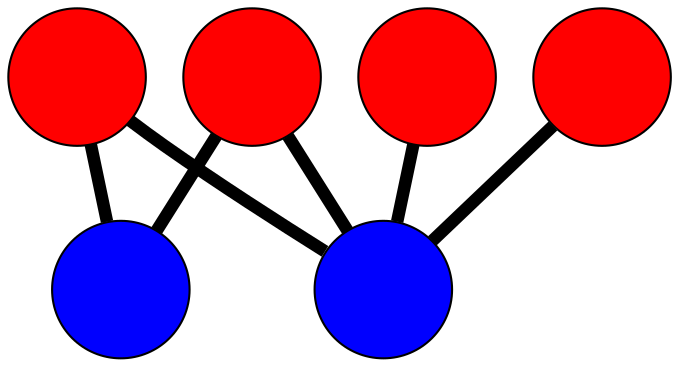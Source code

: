 graph G {
	graph [bb="-97.488,-129.2,125.59,135.87",
		overlap=false,
		sep=0.0,
		splines=true
	];
	node [color=black,
		fixedsize=true,
		fontname="Latin Modern Math",
		fontsize=42,
		height=.92,
		label="\N",
		penwidth=1,
		shape=circle,
		width=.92
	];
	edge [color=black,
		penwidth=6,
		style=bold
	];
	0	 [fillcolor=red,
		height=0.91667,
		label="",
		pos="-64.488,-15.492",
		style=filled,
		width=0.91667];
	4	 [fillcolor=blue,
		height=0.91667,
		label="",
		pos="-49.023,-96.198",
		style=filled,
		width=0.91667];
	0 -- 4	 [pos="-58.198,-48.318 -57.228,-53.38 -56.226,-58.606 -55.257,-63.662"];
	5	 [fillcolor=blue,
		height=0.91667,
		label="",
		pos="11.614,23.515",
		style=filled,
		width=0.91667];
	0 -- 5	 [pos="-34.847,-0.2989 -29.255,2.5676 -23.407,5.5648 -17.821,8.428"];
	1	 [fillcolor=red,
		height=0.91667,
		label="",
		pos="24.985,-60.896",
		style=filled,
		width=0.91667];
	1 -- 4	 [pos="-5.1171,-75.254 -9.7592,-77.469 -14.552,-79.755 -19.188,-81.966"];
	1 -- 5	 [pos="19.777,-28.019 18.794,-21.815 17.767,-15.329 16.785,-9.1335"];
	2	 [fillcolor=red,
		height=0.91667,
		label="",
		pos="92.587,46.204",
		style=filled,
		width=0.91667];
	2 -- 5	 [pos="60.584,37.237 55.014,35.676 49.22,34.052 43.649,32.492"];
	3	 [fillcolor=red,
		height=0.91667,
		label="",
		pos="-15.675,102.87",
		style=filled,
		width=0.91667];
	3 -- 5	 [pos="-4.8896,71.504 -3.0124,66.046 -1.0597,60.368 0.81767,54.909"];
}

